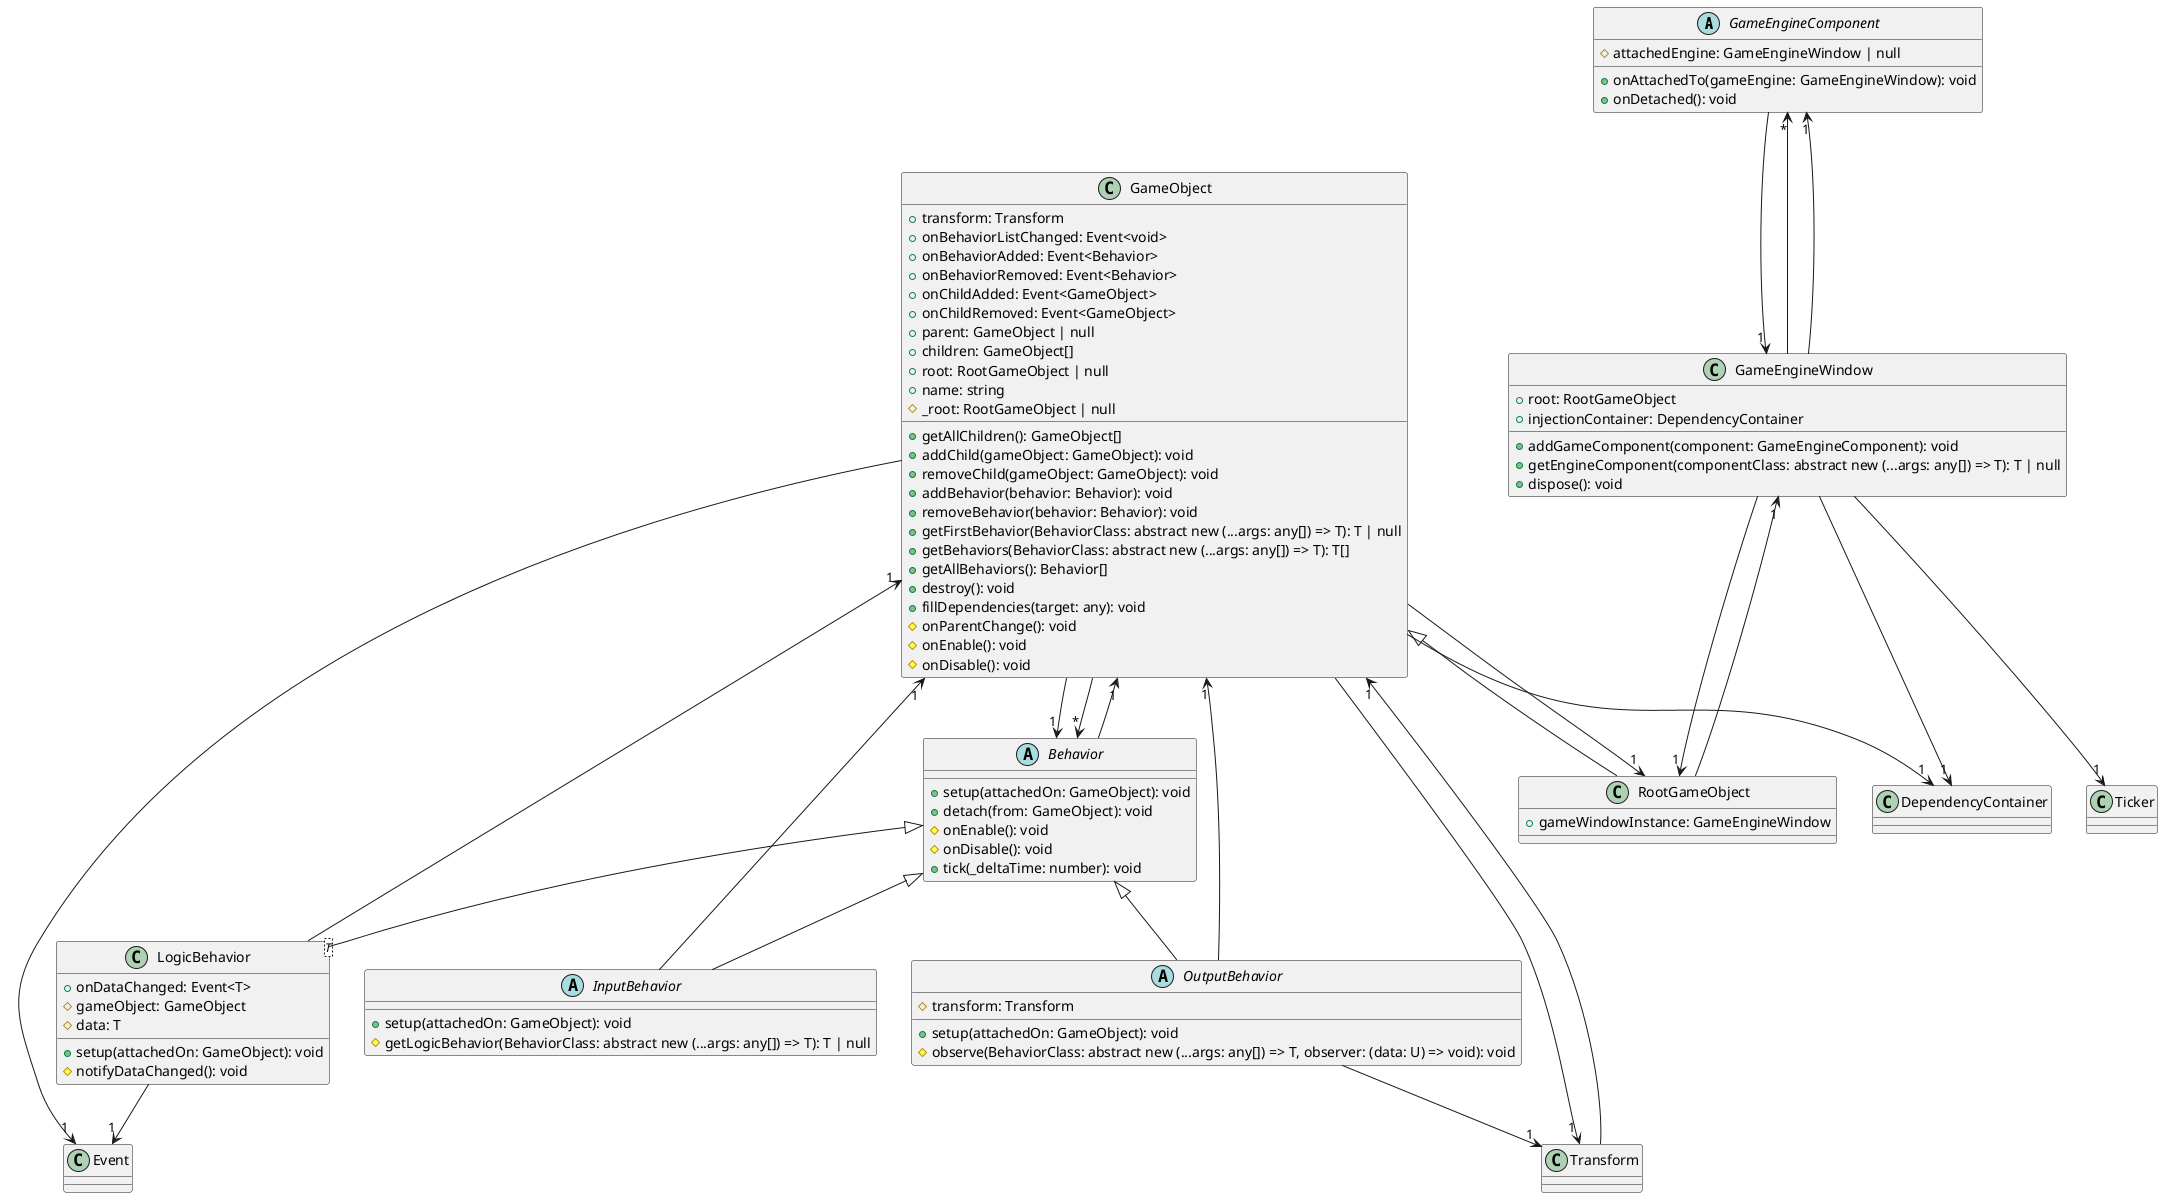 @startuml
abstract class GameEngineComponent {
    #attachedEngine: GameEngineWindow | null
    +onAttachedTo(gameEngine: GameEngineWindow): void
    +onDetached(): void
}
class GameEngineWindow {
    +root: RootGameObject
    +injectionContainer: DependencyContainer
    +addGameComponent(component: GameEngineComponent): void
    +getEngineComponent(componentClass: abstract new (...args: any[]) => T): T | null
    +dispose(): void
}
class RootGameObject extends GameObject {
    +gameWindowInstance: GameEngineWindow
}
class GameObject {
    +transform: Transform
    +onBehaviorListChanged: Event<void>
    +onBehaviorAdded: Event<Behavior>
    +onBehaviorRemoved: Event<Behavior>
    +onChildAdded: Event<GameObject>
    +onChildRemoved: Event<GameObject>
    +parent: GameObject | null
    +children: GameObject[]
    +root: RootGameObject | null
    +name: string
    #_root: RootGameObject | null
    +getAllChildren(): GameObject[]
    +addChild(gameObject: GameObject): void
    +removeChild(gameObject: GameObject): void
    +addBehavior(behavior: Behavior): void
    +removeBehavior(behavior: Behavior): void
    +getFirstBehavior(BehaviorClass: abstract new (...args: any[]) => T): T | null
    +getBehaviors(BehaviorClass: abstract new (...args: any[]) => T): T[]
    +getAllBehaviors(): Behavior[]
    +destroy(): void
    +fillDependencies(target: any): void
    #onParentChange(): void
    #onEnable(): void
    #onDisable(): void
}
abstract class Behavior {
    +setup(attachedOn: GameObject): void
    +detach(from: GameObject): void
    #onEnable(): void
    #onDisable(): void
    +tick(_deltaTime: number): void
}
class LogicBehavior<T> extends Behavior {
    +onDataChanged: Event<T>
    #gameObject: GameObject
    #data: T
    +setup(attachedOn: GameObject): void
    #notifyDataChanged(): void
}
abstract class InputBehavior extends Behavior {
    +setup(attachedOn: GameObject): void
    #getLogicBehavior(BehaviorClass: abstract new (...args: any[]) => T): T | null
}
abstract class OutputBehavior extends Behavior {
    +setup(attachedOn: GameObject): void
    #observe(BehaviorClass: abstract new (...args: any[]) => T, observer: (data: U) => void): void
    #transform: Transform
}
Transform --> "1" GameObject
GameEngineComponent --> "1" GameEngineWindow
GameEngineWindow --> "*" GameEngineComponent
GameEngineWindow --> "1" RootGameObject
GameEngineWindow --> "1" Ticker
GameEngineWindow --> "1" DependencyContainer
GameEngineWindow --> "1" GameEngineComponent
RootGameObject --> "1" GameEngineWindow
GameObject --> "1" Transform
GameObject --> "1" Event
GameObject --> "1" Behavior
GameObject --> "1" RootGameObject
GameObject --> "*" Behavior
GameObject --> "1" DependencyContainer
Behavior --> "1" GameObject
LogicBehavior --> "1" Event
LogicBehavior --> "1" GameObject
InputBehavior --> "1" GameObject
OutputBehavior --> "1" GameObject
OutputBehavior --> "1" Transform
@enduml